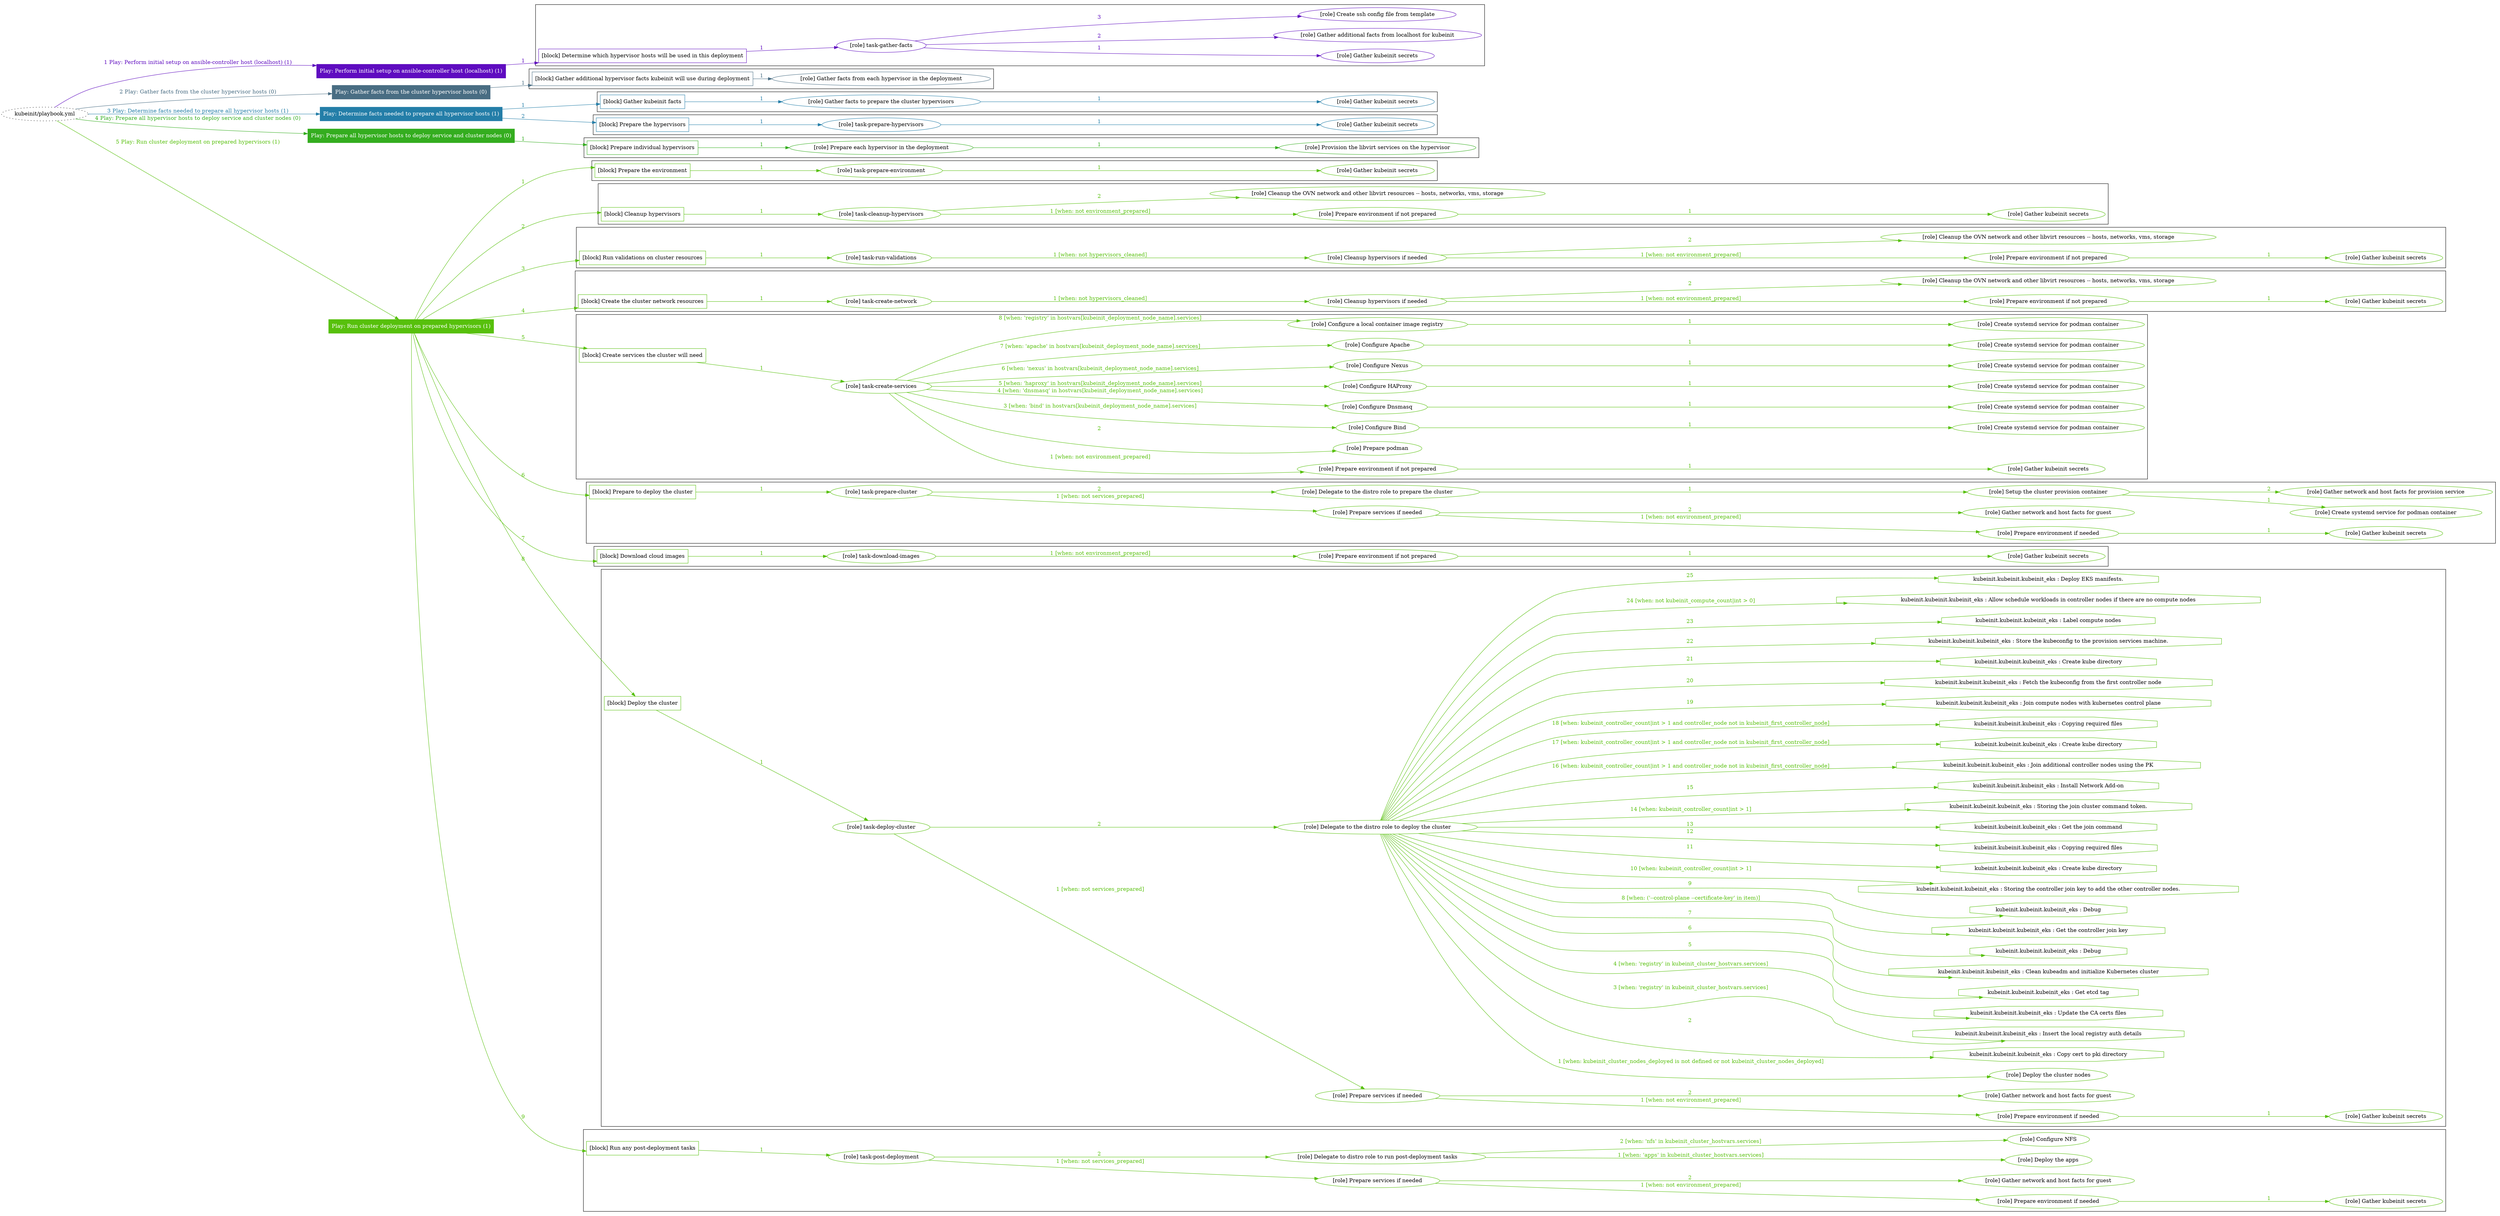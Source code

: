 digraph {
	graph [concentrate=true ordering=in rankdir=LR ratio=fill]
	edge [esep=5 sep=10]
	"kubeinit/playbook.yml" [URL="/home/runner/work/kubeinit/kubeinit/kubeinit/playbook.yml" id=playbook_e3867d9c style=dotted]
	"kubeinit/playbook.yml" -> play_225d15e7 [label="1 Play: Perform initial setup on ansible-controller host (localhost) (1)" color="#5f0cc0" fontcolor="#5f0cc0" id=edge_play_225d15e7 labeltooltip="1 Play: Perform initial setup on ansible-controller host (localhost) (1)" tooltip="1 Play: Perform initial setup on ansible-controller host (localhost) (1)"]
	subgraph "Play: Perform initial setup on ansible-controller host (localhost) (1)" {
		play_225d15e7 [label="Play: Perform initial setup on ansible-controller host (localhost) (1)" URL="/home/runner/work/kubeinit/kubeinit/kubeinit/playbook.yml" color="#5f0cc0" fontcolor="#ffffff" id=play_225d15e7 shape=box style=filled tooltip=localhost]
		play_225d15e7 -> block_4a75f13a [label=1 color="#5f0cc0" fontcolor="#5f0cc0" id=edge_block_4a75f13a labeltooltip=1 tooltip=1]
		subgraph cluster_block_4a75f13a {
			block_4a75f13a [label="[block] Determine which hypervisor hosts will be used in this deployment" URL="/home/runner/work/kubeinit/kubeinit/kubeinit/playbook.yml" color="#5f0cc0" id=block_4a75f13a labeltooltip="Determine which hypervisor hosts will be used in this deployment" shape=box tooltip="Determine which hypervisor hosts will be used in this deployment"]
			block_4a75f13a -> role_512fc33a [label="1 " color="#5f0cc0" fontcolor="#5f0cc0" id=edge_role_512fc33a labeltooltip="1 " tooltip="1 "]
			subgraph "task-gather-facts" {
				role_512fc33a [label="[role] task-gather-facts" URL="/home/runner/work/kubeinit/kubeinit/kubeinit/playbook.yml" color="#5f0cc0" id=role_512fc33a tooltip="task-gather-facts"]
				role_512fc33a -> role_bf7fe723 [label="1 " color="#5f0cc0" fontcolor="#5f0cc0" id=edge_role_bf7fe723 labeltooltip="1 " tooltip="1 "]
				subgraph "Gather kubeinit secrets" {
					role_bf7fe723 [label="[role] Gather kubeinit secrets" URL="/home/runner/.ansible/collections/ansible_collections/kubeinit/kubeinit/roles/kubeinit_prepare/tasks/build_hypervisors_group.yml" color="#5f0cc0" id=role_bf7fe723 tooltip="Gather kubeinit secrets"]
				}
				role_512fc33a -> role_c256c8b1 [label="2 " color="#5f0cc0" fontcolor="#5f0cc0" id=edge_role_c256c8b1 labeltooltip="2 " tooltip="2 "]
				subgraph "Gather additional facts from localhost for kubeinit" {
					role_c256c8b1 [label="[role] Gather additional facts from localhost for kubeinit" URL="/home/runner/.ansible/collections/ansible_collections/kubeinit/kubeinit/roles/kubeinit_prepare/tasks/build_hypervisors_group.yml" color="#5f0cc0" id=role_c256c8b1 tooltip="Gather additional facts from localhost for kubeinit"]
				}
				role_512fc33a -> role_c7354362 [label="3 " color="#5f0cc0" fontcolor="#5f0cc0" id=edge_role_c7354362 labeltooltip="3 " tooltip="3 "]
				subgraph "Create ssh config file from template" {
					role_c7354362 [label="[role] Create ssh config file from template" URL="/home/runner/.ansible/collections/ansible_collections/kubeinit/kubeinit/roles/kubeinit_prepare/tasks/build_hypervisors_group.yml" color="#5f0cc0" id=role_c7354362 tooltip="Create ssh config file from template"]
				}
			}
		}
	}
	"kubeinit/playbook.yml" -> play_43df2a29 [label="2 Play: Gather facts from the cluster hypervisor hosts (0)" color="#496d83" fontcolor="#496d83" id=edge_play_43df2a29 labeltooltip="2 Play: Gather facts from the cluster hypervisor hosts (0)" tooltip="2 Play: Gather facts from the cluster hypervisor hosts (0)"]
	subgraph "Play: Gather facts from the cluster hypervisor hosts (0)" {
		play_43df2a29 [label="Play: Gather facts from the cluster hypervisor hosts (0)" URL="/home/runner/work/kubeinit/kubeinit/kubeinit/playbook.yml" color="#496d83" fontcolor="#ffffff" id=play_43df2a29 shape=box style=filled tooltip="Play: Gather facts from the cluster hypervisor hosts (0)"]
		play_43df2a29 -> block_e82711a1 [label=1 color="#496d83" fontcolor="#496d83" id=edge_block_e82711a1 labeltooltip=1 tooltip=1]
		subgraph cluster_block_e82711a1 {
			block_e82711a1 [label="[block] Gather additional hypervisor facts kubeinit will use during deployment" URL="/home/runner/work/kubeinit/kubeinit/kubeinit/playbook.yml" color="#496d83" id=block_e82711a1 labeltooltip="Gather additional hypervisor facts kubeinit will use during deployment" shape=box tooltip="Gather additional hypervisor facts kubeinit will use during deployment"]
			block_e82711a1 -> role_f6e25dbc [label="1 " color="#496d83" fontcolor="#496d83" id=edge_role_f6e25dbc labeltooltip="1 " tooltip="1 "]
			subgraph "Gather facts from each hypervisor in the deployment" {
				role_f6e25dbc [label="[role] Gather facts from each hypervisor in the deployment" URL="/home/runner/work/kubeinit/kubeinit/kubeinit/playbook.yml" color="#496d83" id=role_f6e25dbc tooltip="Gather facts from each hypervisor in the deployment"]
			}
		}
	}
	"kubeinit/playbook.yml" -> play_a8cb1986 [label="3 Play: Determine facts needed to prepare all hypervisor hosts (1)" color="#247ea8" fontcolor="#247ea8" id=edge_play_a8cb1986 labeltooltip="3 Play: Determine facts needed to prepare all hypervisor hosts (1)" tooltip="3 Play: Determine facts needed to prepare all hypervisor hosts (1)"]
	subgraph "Play: Determine facts needed to prepare all hypervisor hosts (1)" {
		play_a8cb1986 [label="Play: Determine facts needed to prepare all hypervisor hosts (1)" URL="/home/runner/work/kubeinit/kubeinit/kubeinit/playbook.yml" color="#247ea8" fontcolor="#ffffff" id=play_a8cb1986 shape=box style=filled tooltip=localhost]
		play_a8cb1986 -> block_b86a5ae1 [label=1 color="#247ea8" fontcolor="#247ea8" id=edge_block_b86a5ae1 labeltooltip=1 tooltip=1]
		subgraph cluster_block_b86a5ae1 {
			block_b86a5ae1 [label="[block] Gather kubeinit facts" URL="/home/runner/work/kubeinit/kubeinit/kubeinit/playbook.yml" color="#247ea8" id=block_b86a5ae1 labeltooltip="Gather kubeinit facts" shape=box tooltip="Gather kubeinit facts"]
			block_b86a5ae1 -> role_4f43bd6c [label="1 " color="#247ea8" fontcolor="#247ea8" id=edge_role_4f43bd6c labeltooltip="1 " tooltip="1 "]
			subgraph "Gather facts to prepare the cluster hypervisors" {
				role_4f43bd6c [label="[role] Gather facts to prepare the cluster hypervisors" URL="/home/runner/work/kubeinit/kubeinit/kubeinit/playbook.yml" color="#247ea8" id=role_4f43bd6c tooltip="Gather facts to prepare the cluster hypervisors"]
				role_4f43bd6c -> role_21cdebd8 [label="1 " color="#247ea8" fontcolor="#247ea8" id=edge_role_21cdebd8 labeltooltip="1 " tooltip="1 "]
				subgraph "Gather kubeinit secrets" {
					role_21cdebd8 [label="[role] Gather kubeinit secrets" URL="/home/runner/.ansible/collections/ansible_collections/kubeinit/kubeinit/roles/kubeinit_prepare/tasks/gather_kubeinit_facts.yml" color="#247ea8" id=role_21cdebd8 tooltip="Gather kubeinit secrets"]
				}
			}
		}
		play_a8cb1986 -> block_ee5154cc [label=2 color="#247ea8" fontcolor="#247ea8" id=edge_block_ee5154cc labeltooltip=2 tooltip=2]
		subgraph cluster_block_ee5154cc {
			block_ee5154cc [label="[block] Prepare the hypervisors" URL="/home/runner/work/kubeinit/kubeinit/kubeinit/playbook.yml" color="#247ea8" id=block_ee5154cc labeltooltip="Prepare the hypervisors" shape=box tooltip="Prepare the hypervisors"]
			block_ee5154cc -> role_d9af8b86 [label="1 " color="#247ea8" fontcolor="#247ea8" id=edge_role_d9af8b86 labeltooltip="1 " tooltip="1 "]
			subgraph "task-prepare-hypervisors" {
				role_d9af8b86 [label="[role] task-prepare-hypervisors" URL="/home/runner/work/kubeinit/kubeinit/kubeinit/playbook.yml" color="#247ea8" id=role_d9af8b86 tooltip="task-prepare-hypervisors"]
				role_d9af8b86 -> role_926050b1 [label="1 " color="#247ea8" fontcolor="#247ea8" id=edge_role_926050b1 labeltooltip="1 " tooltip="1 "]
				subgraph "Gather kubeinit secrets" {
					role_926050b1 [label="[role] Gather kubeinit secrets" URL="/home/runner/.ansible/collections/ansible_collections/kubeinit/kubeinit/roles/kubeinit_prepare/tasks/gather_kubeinit_facts.yml" color="#247ea8" id=role_926050b1 tooltip="Gather kubeinit secrets"]
				}
			}
		}
	}
	"kubeinit/playbook.yml" -> play_3d5e5e3d [label="4 Play: Prepare all hypervisor hosts to deploy service and cluster nodes (0)" color="#34ad1f" fontcolor="#34ad1f" id=edge_play_3d5e5e3d labeltooltip="4 Play: Prepare all hypervisor hosts to deploy service and cluster nodes (0)" tooltip="4 Play: Prepare all hypervisor hosts to deploy service and cluster nodes (0)"]
	subgraph "Play: Prepare all hypervisor hosts to deploy service and cluster nodes (0)" {
		play_3d5e5e3d [label="Play: Prepare all hypervisor hosts to deploy service and cluster nodes (0)" URL="/home/runner/work/kubeinit/kubeinit/kubeinit/playbook.yml" color="#34ad1f" fontcolor="#ffffff" id=play_3d5e5e3d shape=box style=filled tooltip="Play: Prepare all hypervisor hosts to deploy service and cluster nodes (0)"]
		play_3d5e5e3d -> block_75ebae67 [label=1 color="#34ad1f" fontcolor="#34ad1f" id=edge_block_75ebae67 labeltooltip=1 tooltip=1]
		subgraph cluster_block_75ebae67 {
			block_75ebae67 [label="[block] Prepare individual hypervisors" URL="/home/runner/work/kubeinit/kubeinit/kubeinit/playbook.yml" color="#34ad1f" id=block_75ebae67 labeltooltip="Prepare individual hypervisors" shape=box tooltip="Prepare individual hypervisors"]
			block_75ebae67 -> role_77f397eb [label="1 " color="#34ad1f" fontcolor="#34ad1f" id=edge_role_77f397eb labeltooltip="1 " tooltip="1 "]
			subgraph "Prepare each hypervisor in the deployment" {
				role_77f397eb [label="[role] Prepare each hypervisor in the deployment" URL="/home/runner/work/kubeinit/kubeinit/kubeinit/playbook.yml" color="#34ad1f" id=role_77f397eb tooltip="Prepare each hypervisor in the deployment"]
				role_77f397eb -> role_a0512d5e [label="1 " color="#34ad1f" fontcolor="#34ad1f" id=edge_role_a0512d5e labeltooltip="1 " tooltip="1 "]
				subgraph "Provision the libvirt services on the hypervisor" {
					role_a0512d5e [label="[role] Provision the libvirt services on the hypervisor" URL="/home/runner/.ansible/collections/ansible_collections/kubeinit/kubeinit/roles/kubeinit_prepare/tasks/prepare_hypervisor.yml" color="#34ad1f" id=role_a0512d5e tooltip="Provision the libvirt services on the hypervisor"]
				}
			}
		}
	}
	"kubeinit/playbook.yml" -> play_945bcfcb [label="5 Play: Run cluster deployment on prepared hypervisors (1)" color="#57c00c" fontcolor="#57c00c" id=edge_play_945bcfcb labeltooltip="5 Play: Run cluster deployment on prepared hypervisors (1)" tooltip="5 Play: Run cluster deployment on prepared hypervisors (1)"]
	subgraph "Play: Run cluster deployment on prepared hypervisors (1)" {
		play_945bcfcb [label="Play: Run cluster deployment on prepared hypervisors (1)" URL="/home/runner/work/kubeinit/kubeinit/kubeinit/playbook.yml" color="#57c00c" fontcolor="#ffffff" id=play_945bcfcb shape=box style=filled tooltip=localhost]
		play_945bcfcb -> block_45226f46 [label=1 color="#57c00c" fontcolor="#57c00c" id=edge_block_45226f46 labeltooltip=1 tooltip=1]
		subgraph cluster_block_45226f46 {
			block_45226f46 [label="[block] Prepare the environment" URL="/home/runner/work/kubeinit/kubeinit/kubeinit/playbook.yml" color="#57c00c" id=block_45226f46 labeltooltip="Prepare the environment" shape=box tooltip="Prepare the environment"]
			block_45226f46 -> role_dae8d846 [label="1 " color="#57c00c" fontcolor="#57c00c" id=edge_role_dae8d846 labeltooltip="1 " tooltip="1 "]
			subgraph "task-prepare-environment" {
				role_dae8d846 [label="[role] task-prepare-environment" URL="/home/runner/work/kubeinit/kubeinit/kubeinit/playbook.yml" color="#57c00c" id=role_dae8d846 tooltip="task-prepare-environment"]
				role_dae8d846 -> role_49060568 [label="1 " color="#57c00c" fontcolor="#57c00c" id=edge_role_49060568 labeltooltip="1 " tooltip="1 "]
				subgraph "Gather kubeinit secrets" {
					role_49060568 [label="[role] Gather kubeinit secrets" URL="/home/runner/.ansible/collections/ansible_collections/kubeinit/kubeinit/roles/kubeinit_prepare/tasks/gather_kubeinit_facts.yml" color="#57c00c" id=role_49060568 tooltip="Gather kubeinit secrets"]
				}
			}
		}
		play_945bcfcb -> block_1b457326 [label=2 color="#57c00c" fontcolor="#57c00c" id=edge_block_1b457326 labeltooltip=2 tooltip=2]
		subgraph cluster_block_1b457326 {
			block_1b457326 [label="[block] Cleanup hypervisors" URL="/home/runner/work/kubeinit/kubeinit/kubeinit/playbook.yml" color="#57c00c" id=block_1b457326 labeltooltip="Cleanup hypervisors" shape=box tooltip="Cleanup hypervisors"]
			block_1b457326 -> role_8211f5b0 [label="1 " color="#57c00c" fontcolor="#57c00c" id=edge_role_8211f5b0 labeltooltip="1 " tooltip="1 "]
			subgraph "task-cleanup-hypervisors" {
				role_8211f5b0 [label="[role] task-cleanup-hypervisors" URL="/home/runner/work/kubeinit/kubeinit/kubeinit/playbook.yml" color="#57c00c" id=role_8211f5b0 tooltip="task-cleanup-hypervisors"]
				role_8211f5b0 -> role_a0dacb64 [label="1 [when: not environment_prepared]" color="#57c00c" fontcolor="#57c00c" id=edge_role_a0dacb64 labeltooltip="1 [when: not environment_prepared]" tooltip="1 [when: not environment_prepared]"]
				subgraph "Prepare environment if not prepared" {
					role_a0dacb64 [label="[role] Prepare environment if not prepared" URL="/home/runner/.ansible/collections/ansible_collections/kubeinit/kubeinit/roles/kubeinit_prepare/tasks/cleanup_hypervisors.yml" color="#57c00c" id=role_a0dacb64 tooltip="Prepare environment if not prepared"]
					role_a0dacb64 -> role_abca5161 [label="1 " color="#57c00c" fontcolor="#57c00c" id=edge_role_abca5161 labeltooltip="1 " tooltip="1 "]
					subgraph "Gather kubeinit secrets" {
						role_abca5161 [label="[role] Gather kubeinit secrets" URL="/home/runner/.ansible/collections/ansible_collections/kubeinit/kubeinit/roles/kubeinit_prepare/tasks/gather_kubeinit_facts.yml" color="#57c00c" id=role_abca5161 tooltip="Gather kubeinit secrets"]
					}
				}
				role_8211f5b0 -> role_52a42db2 [label="2 " color="#57c00c" fontcolor="#57c00c" id=edge_role_52a42db2 labeltooltip="2 " tooltip="2 "]
				subgraph "Cleanup the OVN network and other libvirt resources -- hosts, networks, vms, storage" {
					role_52a42db2 [label="[role] Cleanup the OVN network and other libvirt resources -- hosts, networks, vms, storage" URL="/home/runner/.ansible/collections/ansible_collections/kubeinit/kubeinit/roles/kubeinit_prepare/tasks/cleanup_hypervisors.yml" color="#57c00c" id=role_52a42db2 tooltip="Cleanup the OVN network and other libvirt resources -- hosts, networks, vms, storage"]
				}
			}
		}
		play_945bcfcb -> block_328aa3ff [label=3 color="#57c00c" fontcolor="#57c00c" id=edge_block_328aa3ff labeltooltip=3 tooltip=3]
		subgraph cluster_block_328aa3ff {
			block_328aa3ff [label="[block] Run validations on cluster resources" URL="/home/runner/work/kubeinit/kubeinit/kubeinit/playbook.yml" color="#57c00c" id=block_328aa3ff labeltooltip="Run validations on cluster resources" shape=box tooltip="Run validations on cluster resources"]
			block_328aa3ff -> role_bcf5ce57 [label="1 " color="#57c00c" fontcolor="#57c00c" id=edge_role_bcf5ce57 labeltooltip="1 " tooltip="1 "]
			subgraph "task-run-validations" {
				role_bcf5ce57 [label="[role] task-run-validations" URL="/home/runner/work/kubeinit/kubeinit/kubeinit/playbook.yml" color="#57c00c" id=role_bcf5ce57 tooltip="task-run-validations"]
				role_bcf5ce57 -> role_87b5f3b2 [label="1 [when: not hypervisors_cleaned]" color="#57c00c" fontcolor="#57c00c" id=edge_role_87b5f3b2 labeltooltip="1 [when: not hypervisors_cleaned]" tooltip="1 [when: not hypervisors_cleaned]"]
				subgraph "Cleanup hypervisors if needed" {
					role_87b5f3b2 [label="[role] Cleanup hypervisors if needed" URL="/home/runner/.ansible/collections/ansible_collections/kubeinit/kubeinit/roles/kubeinit_validations/tasks/main.yml" color="#57c00c" id=role_87b5f3b2 tooltip="Cleanup hypervisors if needed"]
					role_87b5f3b2 -> role_968c1b96 [label="1 [when: not environment_prepared]" color="#57c00c" fontcolor="#57c00c" id=edge_role_968c1b96 labeltooltip="1 [when: not environment_prepared]" tooltip="1 [when: not environment_prepared]"]
					subgraph "Prepare environment if not prepared" {
						role_968c1b96 [label="[role] Prepare environment if not prepared" URL="/home/runner/.ansible/collections/ansible_collections/kubeinit/kubeinit/roles/kubeinit_prepare/tasks/cleanup_hypervisors.yml" color="#57c00c" id=role_968c1b96 tooltip="Prepare environment if not prepared"]
						role_968c1b96 -> role_b28fa926 [label="1 " color="#57c00c" fontcolor="#57c00c" id=edge_role_b28fa926 labeltooltip="1 " tooltip="1 "]
						subgraph "Gather kubeinit secrets" {
							role_b28fa926 [label="[role] Gather kubeinit secrets" URL="/home/runner/.ansible/collections/ansible_collections/kubeinit/kubeinit/roles/kubeinit_prepare/tasks/gather_kubeinit_facts.yml" color="#57c00c" id=role_b28fa926 tooltip="Gather kubeinit secrets"]
						}
					}
					role_87b5f3b2 -> role_461419bd [label="2 " color="#57c00c" fontcolor="#57c00c" id=edge_role_461419bd labeltooltip="2 " tooltip="2 "]
					subgraph "Cleanup the OVN network and other libvirt resources -- hosts, networks, vms, storage" {
						role_461419bd [label="[role] Cleanup the OVN network and other libvirt resources -- hosts, networks, vms, storage" URL="/home/runner/.ansible/collections/ansible_collections/kubeinit/kubeinit/roles/kubeinit_prepare/tasks/cleanup_hypervisors.yml" color="#57c00c" id=role_461419bd tooltip="Cleanup the OVN network and other libvirt resources -- hosts, networks, vms, storage"]
					}
				}
			}
		}
		play_945bcfcb -> block_63a1885f [label=4 color="#57c00c" fontcolor="#57c00c" id=edge_block_63a1885f labeltooltip=4 tooltip=4]
		subgraph cluster_block_63a1885f {
			block_63a1885f [label="[block] Create the cluster network resources" URL="/home/runner/work/kubeinit/kubeinit/kubeinit/playbook.yml" color="#57c00c" id=block_63a1885f labeltooltip="Create the cluster network resources" shape=box tooltip="Create the cluster network resources"]
			block_63a1885f -> role_15d89fc1 [label="1 " color="#57c00c" fontcolor="#57c00c" id=edge_role_15d89fc1 labeltooltip="1 " tooltip="1 "]
			subgraph "task-create-network" {
				role_15d89fc1 [label="[role] task-create-network" URL="/home/runner/work/kubeinit/kubeinit/kubeinit/playbook.yml" color="#57c00c" id=role_15d89fc1 tooltip="task-create-network"]
				role_15d89fc1 -> role_8917a610 [label="1 [when: not hypervisors_cleaned]" color="#57c00c" fontcolor="#57c00c" id=edge_role_8917a610 labeltooltip="1 [when: not hypervisors_cleaned]" tooltip="1 [when: not hypervisors_cleaned]"]
				subgraph "Cleanup hypervisors if needed" {
					role_8917a610 [label="[role] Cleanup hypervisors if needed" URL="/home/runner/.ansible/collections/ansible_collections/kubeinit/kubeinit/roles/kubeinit_libvirt/tasks/create_network.yml" color="#57c00c" id=role_8917a610 tooltip="Cleanup hypervisors if needed"]
					role_8917a610 -> role_ba86c0e2 [label="1 [when: not environment_prepared]" color="#57c00c" fontcolor="#57c00c" id=edge_role_ba86c0e2 labeltooltip="1 [when: not environment_prepared]" tooltip="1 [when: not environment_prepared]"]
					subgraph "Prepare environment if not prepared" {
						role_ba86c0e2 [label="[role] Prepare environment if not prepared" URL="/home/runner/.ansible/collections/ansible_collections/kubeinit/kubeinit/roles/kubeinit_prepare/tasks/cleanup_hypervisors.yml" color="#57c00c" id=role_ba86c0e2 tooltip="Prepare environment if not prepared"]
						role_ba86c0e2 -> role_c836c6df [label="1 " color="#57c00c" fontcolor="#57c00c" id=edge_role_c836c6df labeltooltip="1 " tooltip="1 "]
						subgraph "Gather kubeinit secrets" {
							role_c836c6df [label="[role] Gather kubeinit secrets" URL="/home/runner/.ansible/collections/ansible_collections/kubeinit/kubeinit/roles/kubeinit_prepare/tasks/gather_kubeinit_facts.yml" color="#57c00c" id=role_c836c6df tooltip="Gather kubeinit secrets"]
						}
					}
					role_8917a610 -> role_3c743ecb [label="2 " color="#57c00c" fontcolor="#57c00c" id=edge_role_3c743ecb labeltooltip="2 " tooltip="2 "]
					subgraph "Cleanup the OVN network and other libvirt resources -- hosts, networks, vms, storage" {
						role_3c743ecb [label="[role] Cleanup the OVN network and other libvirt resources -- hosts, networks, vms, storage" URL="/home/runner/.ansible/collections/ansible_collections/kubeinit/kubeinit/roles/kubeinit_prepare/tasks/cleanup_hypervisors.yml" color="#57c00c" id=role_3c743ecb tooltip="Cleanup the OVN network and other libvirt resources -- hosts, networks, vms, storage"]
					}
				}
			}
		}
		play_945bcfcb -> block_6c010017 [label=5 color="#57c00c" fontcolor="#57c00c" id=edge_block_6c010017 labeltooltip=5 tooltip=5]
		subgraph cluster_block_6c010017 {
			block_6c010017 [label="[block] Create services the cluster will need" URL="/home/runner/work/kubeinit/kubeinit/kubeinit/playbook.yml" color="#57c00c" id=block_6c010017 labeltooltip="Create services the cluster will need" shape=box tooltip="Create services the cluster will need"]
			block_6c010017 -> role_84474cd7 [label="1 " color="#57c00c" fontcolor="#57c00c" id=edge_role_84474cd7 labeltooltip="1 " tooltip="1 "]
			subgraph "task-create-services" {
				role_84474cd7 [label="[role] task-create-services" URL="/home/runner/work/kubeinit/kubeinit/kubeinit/playbook.yml" color="#57c00c" id=role_84474cd7 tooltip="task-create-services"]
				role_84474cd7 -> role_8e3a96de [label="1 [when: not environment_prepared]" color="#57c00c" fontcolor="#57c00c" id=edge_role_8e3a96de labeltooltip="1 [when: not environment_prepared]" tooltip="1 [when: not environment_prepared]"]
				subgraph "Prepare environment if not prepared" {
					role_8e3a96de [label="[role] Prepare environment if not prepared" URL="/home/runner/.ansible/collections/ansible_collections/kubeinit/kubeinit/roles/kubeinit_services/tasks/main.yml" color="#57c00c" id=role_8e3a96de tooltip="Prepare environment if not prepared"]
					role_8e3a96de -> role_cadb01ea [label="1 " color="#57c00c" fontcolor="#57c00c" id=edge_role_cadb01ea labeltooltip="1 " tooltip="1 "]
					subgraph "Gather kubeinit secrets" {
						role_cadb01ea [label="[role] Gather kubeinit secrets" URL="/home/runner/.ansible/collections/ansible_collections/kubeinit/kubeinit/roles/kubeinit_prepare/tasks/gather_kubeinit_facts.yml" color="#57c00c" id=role_cadb01ea tooltip="Gather kubeinit secrets"]
					}
				}
				role_84474cd7 -> role_06bd8a98 [label="2 " color="#57c00c" fontcolor="#57c00c" id=edge_role_06bd8a98 labeltooltip="2 " tooltip="2 "]
				subgraph "Prepare podman" {
					role_06bd8a98 [label="[role] Prepare podman" URL="/home/runner/.ansible/collections/ansible_collections/kubeinit/kubeinit/roles/kubeinit_services/tasks/00_create_service_pod.yml" color="#57c00c" id=role_06bd8a98 tooltip="Prepare podman"]
				}
				role_84474cd7 -> role_5dad5b8c [label="3 [when: 'bind' in hostvars[kubeinit_deployment_node_name].services]" color="#57c00c" fontcolor="#57c00c" id=edge_role_5dad5b8c labeltooltip="3 [when: 'bind' in hostvars[kubeinit_deployment_node_name].services]" tooltip="3 [when: 'bind' in hostvars[kubeinit_deployment_node_name].services]"]
				subgraph "Configure Bind" {
					role_5dad5b8c [label="[role] Configure Bind" URL="/home/runner/.ansible/collections/ansible_collections/kubeinit/kubeinit/roles/kubeinit_services/tasks/start_services_containers.yml" color="#57c00c" id=role_5dad5b8c tooltip="Configure Bind"]
					role_5dad5b8c -> role_be953923 [label="1 " color="#57c00c" fontcolor="#57c00c" id=edge_role_be953923 labeltooltip="1 " tooltip="1 "]
					subgraph "Create systemd service for podman container" {
						role_be953923 [label="[role] Create systemd service for podman container" URL="/home/runner/.ansible/collections/ansible_collections/kubeinit/kubeinit/roles/kubeinit_bind/tasks/main.yml" color="#57c00c" id=role_be953923 tooltip="Create systemd service for podman container"]
					}
				}
				role_84474cd7 -> role_f03fa5ff [label="4 [when: 'dnsmasq' in hostvars[kubeinit_deployment_node_name].services]" color="#57c00c" fontcolor="#57c00c" id=edge_role_f03fa5ff labeltooltip="4 [when: 'dnsmasq' in hostvars[kubeinit_deployment_node_name].services]" tooltip="4 [when: 'dnsmasq' in hostvars[kubeinit_deployment_node_name].services]"]
				subgraph "Configure Dnsmasq" {
					role_f03fa5ff [label="[role] Configure Dnsmasq" URL="/home/runner/.ansible/collections/ansible_collections/kubeinit/kubeinit/roles/kubeinit_services/tasks/start_services_containers.yml" color="#57c00c" id=role_f03fa5ff tooltip="Configure Dnsmasq"]
					role_f03fa5ff -> role_00819433 [label="1 " color="#57c00c" fontcolor="#57c00c" id=edge_role_00819433 labeltooltip="1 " tooltip="1 "]
					subgraph "Create systemd service for podman container" {
						role_00819433 [label="[role] Create systemd service for podman container" URL="/home/runner/.ansible/collections/ansible_collections/kubeinit/kubeinit/roles/kubeinit_dnsmasq/tasks/main.yml" color="#57c00c" id=role_00819433 tooltip="Create systemd service for podman container"]
					}
				}
				role_84474cd7 -> role_ec177ced [label="5 [when: 'haproxy' in hostvars[kubeinit_deployment_node_name].services]" color="#57c00c" fontcolor="#57c00c" id=edge_role_ec177ced labeltooltip="5 [when: 'haproxy' in hostvars[kubeinit_deployment_node_name].services]" tooltip="5 [when: 'haproxy' in hostvars[kubeinit_deployment_node_name].services]"]
				subgraph "Configure HAProxy" {
					role_ec177ced [label="[role] Configure HAProxy" URL="/home/runner/.ansible/collections/ansible_collections/kubeinit/kubeinit/roles/kubeinit_services/tasks/start_services_containers.yml" color="#57c00c" id=role_ec177ced tooltip="Configure HAProxy"]
					role_ec177ced -> role_cdeb0a86 [label="1 " color="#57c00c" fontcolor="#57c00c" id=edge_role_cdeb0a86 labeltooltip="1 " tooltip="1 "]
					subgraph "Create systemd service for podman container" {
						role_cdeb0a86 [label="[role] Create systemd service for podman container" URL="/home/runner/.ansible/collections/ansible_collections/kubeinit/kubeinit/roles/kubeinit_haproxy/tasks/main.yml" color="#57c00c" id=role_cdeb0a86 tooltip="Create systemd service for podman container"]
					}
				}
				role_84474cd7 -> role_80fdd6c5 [label="6 [when: 'nexus' in hostvars[kubeinit_deployment_node_name].services]" color="#57c00c" fontcolor="#57c00c" id=edge_role_80fdd6c5 labeltooltip="6 [when: 'nexus' in hostvars[kubeinit_deployment_node_name].services]" tooltip="6 [when: 'nexus' in hostvars[kubeinit_deployment_node_name].services]"]
				subgraph "Configure Nexus" {
					role_80fdd6c5 [label="[role] Configure Nexus" URL="/home/runner/.ansible/collections/ansible_collections/kubeinit/kubeinit/roles/kubeinit_services/tasks/start_services_containers.yml" color="#57c00c" id=role_80fdd6c5 tooltip="Configure Nexus"]
					role_80fdd6c5 -> role_85f2b949 [label="1 " color="#57c00c" fontcolor="#57c00c" id=edge_role_85f2b949 labeltooltip="1 " tooltip="1 "]
					subgraph "Create systemd service for podman container" {
						role_85f2b949 [label="[role] Create systemd service for podman container" URL="/home/runner/.ansible/collections/ansible_collections/kubeinit/kubeinit/roles/kubeinit_nexus/tasks/main.yml" color="#57c00c" id=role_85f2b949 tooltip="Create systemd service for podman container"]
					}
				}
				role_84474cd7 -> role_d68da649 [label="7 [when: 'apache' in hostvars[kubeinit_deployment_node_name].services]" color="#57c00c" fontcolor="#57c00c" id=edge_role_d68da649 labeltooltip="7 [when: 'apache' in hostvars[kubeinit_deployment_node_name].services]" tooltip="7 [when: 'apache' in hostvars[kubeinit_deployment_node_name].services]"]
				subgraph "Configure Apache" {
					role_d68da649 [label="[role] Configure Apache" URL="/home/runner/.ansible/collections/ansible_collections/kubeinit/kubeinit/roles/kubeinit_services/tasks/start_services_containers.yml" color="#57c00c" id=role_d68da649 tooltip="Configure Apache"]
					role_d68da649 -> role_9865d15e [label="1 " color="#57c00c" fontcolor="#57c00c" id=edge_role_9865d15e labeltooltip="1 " tooltip="1 "]
					subgraph "Create systemd service for podman container" {
						role_9865d15e [label="[role] Create systemd service for podman container" URL="/home/runner/.ansible/collections/ansible_collections/kubeinit/kubeinit/roles/kubeinit_apache/tasks/main.yml" color="#57c00c" id=role_9865d15e tooltip="Create systemd service for podman container"]
					}
				}
				role_84474cd7 -> role_b25a8eb5 [label="8 [when: 'registry' in hostvars[kubeinit_deployment_node_name].services]" color="#57c00c" fontcolor="#57c00c" id=edge_role_b25a8eb5 labeltooltip="8 [when: 'registry' in hostvars[kubeinit_deployment_node_name].services]" tooltip="8 [when: 'registry' in hostvars[kubeinit_deployment_node_name].services]"]
				subgraph "Configure a local container image registry" {
					role_b25a8eb5 [label="[role] Configure a local container image registry" URL="/home/runner/.ansible/collections/ansible_collections/kubeinit/kubeinit/roles/kubeinit_services/tasks/start_services_containers.yml" color="#57c00c" id=role_b25a8eb5 tooltip="Configure a local container image registry"]
					role_b25a8eb5 -> role_8e34d9de [label="1 " color="#57c00c" fontcolor="#57c00c" id=edge_role_8e34d9de labeltooltip="1 " tooltip="1 "]
					subgraph "Create systemd service for podman container" {
						role_8e34d9de [label="[role] Create systemd service for podman container" URL="/home/runner/.ansible/collections/ansible_collections/kubeinit/kubeinit/roles/kubeinit_registry/tasks/main.yml" color="#57c00c" id=role_8e34d9de tooltip="Create systemd service for podman container"]
					}
				}
			}
		}
		play_945bcfcb -> block_966c200f [label=6 color="#57c00c" fontcolor="#57c00c" id=edge_block_966c200f labeltooltip=6 tooltip=6]
		subgraph cluster_block_966c200f {
			block_966c200f [label="[block] Prepare to deploy the cluster" URL="/home/runner/work/kubeinit/kubeinit/kubeinit/playbook.yml" color="#57c00c" id=block_966c200f labeltooltip="Prepare to deploy the cluster" shape=box tooltip="Prepare to deploy the cluster"]
			block_966c200f -> role_5dec2a6e [label="1 " color="#57c00c" fontcolor="#57c00c" id=edge_role_5dec2a6e labeltooltip="1 " tooltip="1 "]
			subgraph "task-prepare-cluster" {
				role_5dec2a6e [label="[role] task-prepare-cluster" URL="/home/runner/work/kubeinit/kubeinit/kubeinit/playbook.yml" color="#57c00c" id=role_5dec2a6e tooltip="task-prepare-cluster"]
				role_5dec2a6e -> role_88f06f76 [label="1 [when: not services_prepared]" color="#57c00c" fontcolor="#57c00c" id=edge_role_88f06f76 labeltooltip="1 [when: not services_prepared]" tooltip="1 [when: not services_prepared]"]
				subgraph "Prepare services if needed" {
					role_88f06f76 [label="[role] Prepare services if needed" URL="/home/runner/.ansible/collections/ansible_collections/kubeinit/kubeinit/roles/kubeinit_prepare/tasks/prepare_cluster.yml" color="#57c00c" id=role_88f06f76 tooltip="Prepare services if needed"]
					role_88f06f76 -> role_426ee771 [label="1 [when: not environment_prepared]" color="#57c00c" fontcolor="#57c00c" id=edge_role_426ee771 labeltooltip="1 [when: not environment_prepared]" tooltip="1 [when: not environment_prepared]"]
					subgraph "Prepare environment if needed" {
						role_426ee771 [label="[role] Prepare environment if needed" URL="/home/runner/.ansible/collections/ansible_collections/kubeinit/kubeinit/roles/kubeinit_services/tasks/prepare_services.yml" color="#57c00c" id=role_426ee771 tooltip="Prepare environment if needed"]
						role_426ee771 -> role_f84c84db [label="1 " color="#57c00c" fontcolor="#57c00c" id=edge_role_f84c84db labeltooltip="1 " tooltip="1 "]
						subgraph "Gather kubeinit secrets" {
							role_f84c84db [label="[role] Gather kubeinit secrets" URL="/home/runner/.ansible/collections/ansible_collections/kubeinit/kubeinit/roles/kubeinit_prepare/tasks/gather_kubeinit_facts.yml" color="#57c00c" id=role_f84c84db tooltip="Gather kubeinit secrets"]
						}
					}
					role_88f06f76 -> role_18e85b0b [label="2 " color="#57c00c" fontcolor="#57c00c" id=edge_role_18e85b0b labeltooltip="2 " tooltip="2 "]
					subgraph "Gather network and host facts for guest" {
						role_18e85b0b [label="[role] Gather network and host facts for guest" URL="/home/runner/.ansible/collections/ansible_collections/kubeinit/kubeinit/roles/kubeinit_services/tasks/prepare_services.yml" color="#57c00c" id=role_18e85b0b tooltip="Gather network and host facts for guest"]
					}
				}
				role_5dec2a6e -> role_57e0cf82 [label="2 " color="#57c00c" fontcolor="#57c00c" id=edge_role_57e0cf82 labeltooltip="2 " tooltip="2 "]
				subgraph "Delegate to the distro role to prepare the cluster" {
					role_57e0cf82 [label="[role] Delegate to the distro role to prepare the cluster" URL="/home/runner/.ansible/collections/ansible_collections/kubeinit/kubeinit/roles/kubeinit_prepare/tasks/prepare_cluster.yml" color="#57c00c" id=role_57e0cf82 tooltip="Delegate to the distro role to prepare the cluster"]
					role_57e0cf82 -> role_34888bd0 [label="1 " color="#57c00c" fontcolor="#57c00c" id=edge_role_34888bd0 labeltooltip="1 " tooltip="1 "]
					subgraph "Setup the cluster provision container" {
						role_34888bd0 [label="[role] Setup the cluster provision container" URL="/home/runner/.ansible/collections/ansible_collections/kubeinit/kubeinit/roles/kubeinit_eks/tasks/prepare_cluster.yml" color="#57c00c" id=role_34888bd0 tooltip="Setup the cluster provision container"]
						role_34888bd0 -> role_79bb1e55 [label="1 " color="#57c00c" fontcolor="#57c00c" id=edge_role_79bb1e55 labeltooltip="1 " tooltip="1 "]
						subgraph "Create systemd service for podman container" {
							role_79bb1e55 [label="[role] Create systemd service for podman container" URL="/home/runner/.ansible/collections/ansible_collections/kubeinit/kubeinit/roles/kubeinit_services/tasks/create_provision_container.yml" color="#57c00c" id=role_79bb1e55 tooltip="Create systemd service for podman container"]
						}
						role_34888bd0 -> role_54736ca2 [label="2 " color="#57c00c" fontcolor="#57c00c" id=edge_role_54736ca2 labeltooltip="2 " tooltip="2 "]
						subgraph "Gather network and host facts for provision service" {
							role_54736ca2 [label="[role] Gather network and host facts for provision service" URL="/home/runner/.ansible/collections/ansible_collections/kubeinit/kubeinit/roles/kubeinit_services/tasks/create_provision_container.yml" color="#57c00c" id=role_54736ca2 tooltip="Gather network and host facts for provision service"]
						}
					}
				}
			}
		}
		play_945bcfcb -> block_5a8f5462 [label=7 color="#57c00c" fontcolor="#57c00c" id=edge_block_5a8f5462 labeltooltip=7 tooltip=7]
		subgraph cluster_block_5a8f5462 {
			block_5a8f5462 [label="[block] Download cloud images" URL="/home/runner/work/kubeinit/kubeinit/kubeinit/playbook.yml" color="#57c00c" id=block_5a8f5462 labeltooltip="Download cloud images" shape=box tooltip="Download cloud images"]
			block_5a8f5462 -> role_a32319e5 [label="1 " color="#57c00c" fontcolor="#57c00c" id=edge_role_a32319e5 labeltooltip="1 " tooltip="1 "]
			subgraph "task-download-images" {
				role_a32319e5 [label="[role] task-download-images" URL="/home/runner/work/kubeinit/kubeinit/kubeinit/playbook.yml" color="#57c00c" id=role_a32319e5 tooltip="task-download-images"]
				role_a32319e5 -> role_4062fc68 [label="1 [when: not environment_prepared]" color="#57c00c" fontcolor="#57c00c" id=edge_role_4062fc68 labeltooltip="1 [when: not environment_prepared]" tooltip="1 [when: not environment_prepared]"]
				subgraph "Prepare environment if not prepared" {
					role_4062fc68 [label="[role] Prepare environment if not prepared" URL="/home/runner/.ansible/collections/ansible_collections/kubeinit/kubeinit/roles/kubeinit_libvirt/tasks/download_cloud_images.yml" color="#57c00c" id=role_4062fc68 tooltip="Prepare environment if not prepared"]
					role_4062fc68 -> role_7cd5a7e8 [label="1 " color="#57c00c" fontcolor="#57c00c" id=edge_role_7cd5a7e8 labeltooltip="1 " tooltip="1 "]
					subgraph "Gather kubeinit secrets" {
						role_7cd5a7e8 [label="[role] Gather kubeinit secrets" URL="/home/runner/.ansible/collections/ansible_collections/kubeinit/kubeinit/roles/kubeinit_prepare/tasks/gather_kubeinit_facts.yml" color="#57c00c" id=role_7cd5a7e8 tooltip="Gather kubeinit secrets"]
					}
				}
			}
		}
		play_945bcfcb -> block_1d3982ba [label=8 color="#57c00c" fontcolor="#57c00c" id=edge_block_1d3982ba labeltooltip=8 tooltip=8]
		subgraph cluster_block_1d3982ba {
			block_1d3982ba [label="[block] Deploy the cluster" URL="/home/runner/work/kubeinit/kubeinit/kubeinit/playbook.yml" color="#57c00c" id=block_1d3982ba labeltooltip="Deploy the cluster" shape=box tooltip="Deploy the cluster"]
			block_1d3982ba -> role_28ae7fa6 [label="1 " color="#57c00c" fontcolor="#57c00c" id=edge_role_28ae7fa6 labeltooltip="1 " tooltip="1 "]
			subgraph "task-deploy-cluster" {
				role_28ae7fa6 [label="[role] task-deploy-cluster" URL="/home/runner/work/kubeinit/kubeinit/kubeinit/playbook.yml" color="#57c00c" id=role_28ae7fa6 tooltip="task-deploy-cluster"]
				role_28ae7fa6 -> role_76f3d119 [label="1 [when: not services_prepared]" color="#57c00c" fontcolor="#57c00c" id=edge_role_76f3d119 labeltooltip="1 [when: not services_prepared]" tooltip="1 [when: not services_prepared]"]
				subgraph "Prepare services if needed" {
					role_76f3d119 [label="[role] Prepare services if needed" URL="/home/runner/.ansible/collections/ansible_collections/kubeinit/kubeinit/roles/kubeinit_prepare/tasks/deploy_cluster.yml" color="#57c00c" id=role_76f3d119 tooltip="Prepare services if needed"]
					role_76f3d119 -> role_28a95a36 [label="1 [when: not environment_prepared]" color="#57c00c" fontcolor="#57c00c" id=edge_role_28a95a36 labeltooltip="1 [when: not environment_prepared]" tooltip="1 [when: not environment_prepared]"]
					subgraph "Prepare environment if needed" {
						role_28a95a36 [label="[role] Prepare environment if needed" URL="/home/runner/.ansible/collections/ansible_collections/kubeinit/kubeinit/roles/kubeinit_services/tasks/prepare_services.yml" color="#57c00c" id=role_28a95a36 tooltip="Prepare environment if needed"]
						role_28a95a36 -> role_6599e121 [label="1 " color="#57c00c" fontcolor="#57c00c" id=edge_role_6599e121 labeltooltip="1 " tooltip="1 "]
						subgraph "Gather kubeinit secrets" {
							role_6599e121 [label="[role] Gather kubeinit secrets" URL="/home/runner/.ansible/collections/ansible_collections/kubeinit/kubeinit/roles/kubeinit_prepare/tasks/gather_kubeinit_facts.yml" color="#57c00c" id=role_6599e121 tooltip="Gather kubeinit secrets"]
						}
					}
					role_76f3d119 -> role_035adb45 [label="2 " color="#57c00c" fontcolor="#57c00c" id=edge_role_035adb45 labeltooltip="2 " tooltip="2 "]
					subgraph "Gather network and host facts for guest" {
						role_035adb45 [label="[role] Gather network and host facts for guest" URL="/home/runner/.ansible/collections/ansible_collections/kubeinit/kubeinit/roles/kubeinit_services/tasks/prepare_services.yml" color="#57c00c" id=role_035adb45 tooltip="Gather network and host facts for guest"]
					}
				}
				role_28ae7fa6 -> role_670d74eb [label="2 " color="#57c00c" fontcolor="#57c00c" id=edge_role_670d74eb labeltooltip="2 " tooltip="2 "]
				subgraph "Delegate to the distro role to deploy the cluster" {
					role_670d74eb [label="[role] Delegate to the distro role to deploy the cluster" URL="/home/runner/.ansible/collections/ansible_collections/kubeinit/kubeinit/roles/kubeinit_prepare/tasks/deploy_cluster.yml" color="#57c00c" id=role_670d74eb tooltip="Delegate to the distro role to deploy the cluster"]
					role_670d74eb -> role_b91d8560 [label="1 [when: kubeinit_cluster_nodes_deployed is not defined or not kubeinit_cluster_nodes_deployed]" color="#57c00c" fontcolor="#57c00c" id=edge_role_b91d8560 labeltooltip="1 [when: kubeinit_cluster_nodes_deployed is not defined or not kubeinit_cluster_nodes_deployed]" tooltip="1 [when: kubeinit_cluster_nodes_deployed is not defined or not kubeinit_cluster_nodes_deployed]"]
					subgraph "Deploy the cluster nodes" {
						role_b91d8560 [label="[role] Deploy the cluster nodes" URL="/home/runner/.ansible/collections/ansible_collections/kubeinit/kubeinit/roles/kubeinit_eks/tasks/main.yml" color="#57c00c" id=role_b91d8560 tooltip="Deploy the cluster nodes"]
					}
					task_3c3ab0d8 [label="kubeinit.kubeinit.kubeinit_eks : Copy cert to pki directory" URL="/home/runner/.ansible/collections/ansible_collections/kubeinit/kubeinit/roles/kubeinit_eks/tasks/main.yml" color="#57c00c" id=task_3c3ab0d8 shape=octagon tooltip="kubeinit.kubeinit.kubeinit_eks : Copy cert to pki directory"]
					role_670d74eb -> task_3c3ab0d8 [label="2 " color="#57c00c" fontcolor="#57c00c" id=edge_task_3c3ab0d8 labeltooltip="2 " tooltip="2 "]
					task_022a7789 [label="kubeinit.kubeinit.kubeinit_eks : Insert the local registry auth details" URL="/home/runner/.ansible/collections/ansible_collections/kubeinit/kubeinit/roles/kubeinit_eks/tasks/main.yml" color="#57c00c" id=task_022a7789 shape=octagon tooltip="kubeinit.kubeinit.kubeinit_eks : Insert the local registry auth details"]
					role_670d74eb -> task_022a7789 [label="3 [when: 'registry' in kubeinit_cluster_hostvars.services]" color="#57c00c" fontcolor="#57c00c" id=edge_task_022a7789 labeltooltip="3 [when: 'registry' in kubeinit_cluster_hostvars.services]" tooltip="3 [when: 'registry' in kubeinit_cluster_hostvars.services]"]
					task_43ef9043 [label="kubeinit.kubeinit.kubeinit_eks : Update the CA certs files" URL="/home/runner/.ansible/collections/ansible_collections/kubeinit/kubeinit/roles/kubeinit_eks/tasks/main.yml" color="#57c00c" id=task_43ef9043 shape=octagon tooltip="kubeinit.kubeinit.kubeinit_eks : Update the CA certs files"]
					role_670d74eb -> task_43ef9043 [label="4 [when: 'registry' in kubeinit_cluster_hostvars.services]" color="#57c00c" fontcolor="#57c00c" id=edge_task_43ef9043 labeltooltip="4 [when: 'registry' in kubeinit_cluster_hostvars.services]" tooltip="4 [when: 'registry' in kubeinit_cluster_hostvars.services]"]
					task_d4430ed9 [label="kubeinit.kubeinit.kubeinit_eks : Get etcd tag" URL="/home/runner/.ansible/collections/ansible_collections/kubeinit/kubeinit/roles/kubeinit_eks/tasks/main.yml" color="#57c00c" id=task_d4430ed9 shape=octagon tooltip="kubeinit.kubeinit.kubeinit_eks : Get etcd tag"]
					role_670d74eb -> task_d4430ed9 [label="5 " color="#57c00c" fontcolor="#57c00c" id=edge_task_d4430ed9 labeltooltip="5 " tooltip="5 "]
					task_64cb6e28 [label="kubeinit.kubeinit.kubeinit_eks : Clean kubeadm and initialize Kubernetes cluster" URL="/home/runner/.ansible/collections/ansible_collections/kubeinit/kubeinit/roles/kubeinit_eks/tasks/main.yml" color="#57c00c" id=task_64cb6e28 shape=octagon tooltip="kubeinit.kubeinit.kubeinit_eks : Clean kubeadm and initialize Kubernetes cluster"]
					role_670d74eb -> task_64cb6e28 [label="6 " color="#57c00c" fontcolor="#57c00c" id=edge_task_64cb6e28 labeltooltip="6 " tooltip="6 "]
					task_730e80ea [label="kubeinit.kubeinit.kubeinit_eks : Debug" URL="/home/runner/.ansible/collections/ansible_collections/kubeinit/kubeinit/roles/kubeinit_eks/tasks/main.yml" color="#57c00c" id=task_730e80ea shape=octagon tooltip="kubeinit.kubeinit.kubeinit_eks : Debug"]
					role_670d74eb -> task_730e80ea [label="7 " color="#57c00c" fontcolor="#57c00c" id=edge_task_730e80ea labeltooltip="7 " tooltip="7 "]
					task_cf31c807 [label="kubeinit.kubeinit.kubeinit_eks : Get the controller join key" URL="/home/runner/.ansible/collections/ansible_collections/kubeinit/kubeinit/roles/kubeinit_eks/tasks/main.yml" color="#57c00c" id=task_cf31c807 shape=octagon tooltip="kubeinit.kubeinit.kubeinit_eks : Get the controller join key"]
					role_670d74eb -> task_cf31c807 [label="8 [when: ('--control-plane --certificate-key' in item)]" color="#57c00c" fontcolor="#57c00c" id=edge_task_cf31c807 labeltooltip="8 [when: ('--control-plane --certificate-key' in item)]" tooltip="8 [when: ('--control-plane --certificate-key' in item)]"]
					task_fc9fcf6e [label="kubeinit.kubeinit.kubeinit_eks : Debug" URL="/home/runner/.ansible/collections/ansible_collections/kubeinit/kubeinit/roles/kubeinit_eks/tasks/main.yml" color="#57c00c" id=task_fc9fcf6e shape=octagon tooltip="kubeinit.kubeinit.kubeinit_eks : Debug"]
					role_670d74eb -> task_fc9fcf6e [label="9 " color="#57c00c" fontcolor="#57c00c" id=edge_task_fc9fcf6e labeltooltip="9 " tooltip="9 "]
					task_b76b1bc9 [label="kubeinit.kubeinit.kubeinit_eks : Storing the controller join key to add the other controller nodes." URL="/home/runner/.ansible/collections/ansible_collections/kubeinit/kubeinit/roles/kubeinit_eks/tasks/main.yml" color="#57c00c" id=task_b76b1bc9 shape=octagon tooltip="kubeinit.kubeinit.kubeinit_eks : Storing the controller join key to add the other controller nodes."]
					role_670d74eb -> task_b76b1bc9 [label="10 [when: kubeinit_controller_count|int > 1]" color="#57c00c" fontcolor="#57c00c" id=edge_task_b76b1bc9 labeltooltip="10 [when: kubeinit_controller_count|int > 1]" tooltip="10 [when: kubeinit_controller_count|int > 1]"]
					task_aaf46f3e [label="kubeinit.kubeinit.kubeinit_eks : Create kube directory" URL="/home/runner/.ansible/collections/ansible_collections/kubeinit/kubeinit/roles/kubeinit_eks/tasks/main.yml" color="#57c00c" id=task_aaf46f3e shape=octagon tooltip="kubeinit.kubeinit.kubeinit_eks : Create kube directory"]
					role_670d74eb -> task_aaf46f3e [label="11 " color="#57c00c" fontcolor="#57c00c" id=edge_task_aaf46f3e labeltooltip="11 " tooltip="11 "]
					task_916c757e [label="kubeinit.kubeinit.kubeinit_eks : Copying required files" URL="/home/runner/.ansible/collections/ansible_collections/kubeinit/kubeinit/roles/kubeinit_eks/tasks/main.yml" color="#57c00c" id=task_916c757e shape=octagon tooltip="kubeinit.kubeinit.kubeinit_eks : Copying required files"]
					role_670d74eb -> task_916c757e [label="12 " color="#57c00c" fontcolor="#57c00c" id=edge_task_916c757e labeltooltip="12 " tooltip="12 "]
					task_06f92cfd [label="kubeinit.kubeinit.kubeinit_eks : Get the join command" URL="/home/runner/.ansible/collections/ansible_collections/kubeinit/kubeinit/roles/kubeinit_eks/tasks/main.yml" color="#57c00c" id=task_06f92cfd shape=octagon tooltip="kubeinit.kubeinit.kubeinit_eks : Get the join command"]
					role_670d74eb -> task_06f92cfd [label="13 " color="#57c00c" fontcolor="#57c00c" id=edge_task_06f92cfd labeltooltip="13 " tooltip="13 "]
					task_97ad3e97 [label="kubeinit.kubeinit.kubeinit_eks : Storing the join cluster command token." URL="/home/runner/.ansible/collections/ansible_collections/kubeinit/kubeinit/roles/kubeinit_eks/tasks/main.yml" color="#57c00c" id=task_97ad3e97 shape=octagon tooltip="kubeinit.kubeinit.kubeinit_eks : Storing the join cluster command token."]
					role_670d74eb -> task_97ad3e97 [label="14 [when: kubeinit_controller_count|int > 1]" color="#57c00c" fontcolor="#57c00c" id=edge_task_97ad3e97 labeltooltip="14 [when: kubeinit_controller_count|int > 1]" tooltip="14 [when: kubeinit_controller_count|int > 1]"]
					task_4eaf60d4 [label="kubeinit.kubeinit.kubeinit_eks : Install Network Add-on" URL="/home/runner/.ansible/collections/ansible_collections/kubeinit/kubeinit/roles/kubeinit_eks/tasks/main.yml" color="#57c00c" id=task_4eaf60d4 shape=octagon tooltip="kubeinit.kubeinit.kubeinit_eks : Install Network Add-on"]
					role_670d74eb -> task_4eaf60d4 [label="15 " color="#57c00c" fontcolor="#57c00c" id=edge_task_4eaf60d4 labeltooltip="15 " tooltip="15 "]
					task_f465d7f1 [label="kubeinit.kubeinit.kubeinit_eks : Join additional controller nodes using the PK" URL="/home/runner/.ansible/collections/ansible_collections/kubeinit/kubeinit/roles/kubeinit_eks/tasks/main.yml" color="#57c00c" id=task_f465d7f1 shape=octagon tooltip="kubeinit.kubeinit.kubeinit_eks : Join additional controller nodes using the PK"]
					role_670d74eb -> task_f465d7f1 [label="16 [when: kubeinit_controller_count|int > 1 and controller_node not in kubeinit_first_controller_node]" color="#57c00c" fontcolor="#57c00c" id=edge_task_f465d7f1 labeltooltip="16 [when: kubeinit_controller_count|int > 1 and controller_node not in kubeinit_first_controller_node]" tooltip="16 [when: kubeinit_controller_count|int > 1 and controller_node not in kubeinit_first_controller_node]"]
					task_2b662135 [label="kubeinit.kubeinit.kubeinit_eks : Create kube directory" URL="/home/runner/.ansible/collections/ansible_collections/kubeinit/kubeinit/roles/kubeinit_eks/tasks/main.yml" color="#57c00c" id=task_2b662135 shape=octagon tooltip="kubeinit.kubeinit.kubeinit_eks : Create kube directory"]
					role_670d74eb -> task_2b662135 [label="17 [when: kubeinit_controller_count|int > 1 and controller_node not in kubeinit_first_controller_node]" color="#57c00c" fontcolor="#57c00c" id=edge_task_2b662135 labeltooltip="17 [when: kubeinit_controller_count|int > 1 and controller_node not in kubeinit_first_controller_node]" tooltip="17 [when: kubeinit_controller_count|int > 1 and controller_node not in kubeinit_first_controller_node]"]
					task_2f58afae [label="kubeinit.kubeinit.kubeinit_eks : Copying required files" URL="/home/runner/.ansible/collections/ansible_collections/kubeinit/kubeinit/roles/kubeinit_eks/tasks/main.yml" color="#57c00c" id=task_2f58afae shape=octagon tooltip="kubeinit.kubeinit.kubeinit_eks : Copying required files"]
					role_670d74eb -> task_2f58afae [label="18 [when: kubeinit_controller_count|int > 1 and controller_node not in kubeinit_first_controller_node]" color="#57c00c" fontcolor="#57c00c" id=edge_task_2f58afae labeltooltip="18 [when: kubeinit_controller_count|int > 1 and controller_node not in kubeinit_first_controller_node]" tooltip="18 [when: kubeinit_controller_count|int > 1 and controller_node not in kubeinit_first_controller_node]"]
					task_817cf76c [label="kubeinit.kubeinit.kubeinit_eks : Join compute nodes with kubernetes control plane" URL="/home/runner/.ansible/collections/ansible_collections/kubeinit/kubeinit/roles/kubeinit_eks/tasks/main.yml" color="#57c00c" id=task_817cf76c shape=octagon tooltip="kubeinit.kubeinit.kubeinit_eks : Join compute nodes with kubernetes control plane"]
					role_670d74eb -> task_817cf76c [label="19 " color="#57c00c" fontcolor="#57c00c" id=edge_task_817cf76c labeltooltip="19 " tooltip="19 "]
					task_d8a4bced [label="kubeinit.kubeinit.kubeinit_eks : Fetch the kubeconfig from the first controller node" URL="/home/runner/.ansible/collections/ansible_collections/kubeinit/kubeinit/roles/kubeinit_eks/tasks/main.yml" color="#57c00c" id=task_d8a4bced shape=octagon tooltip="kubeinit.kubeinit.kubeinit_eks : Fetch the kubeconfig from the first controller node"]
					role_670d74eb -> task_d8a4bced [label="20 " color="#57c00c" fontcolor="#57c00c" id=edge_task_d8a4bced labeltooltip="20 " tooltip="20 "]
					task_edc4abe1 [label="kubeinit.kubeinit.kubeinit_eks : Create kube directory" URL="/home/runner/.ansible/collections/ansible_collections/kubeinit/kubeinit/roles/kubeinit_eks/tasks/main.yml" color="#57c00c" id=task_edc4abe1 shape=octagon tooltip="kubeinit.kubeinit.kubeinit_eks : Create kube directory"]
					role_670d74eb -> task_edc4abe1 [label="21 " color="#57c00c" fontcolor="#57c00c" id=edge_task_edc4abe1 labeltooltip="21 " tooltip="21 "]
					task_33f51a7e [label="kubeinit.kubeinit.kubeinit_eks : Store the kubeconfig to the provision services machine." URL="/home/runner/.ansible/collections/ansible_collections/kubeinit/kubeinit/roles/kubeinit_eks/tasks/main.yml" color="#57c00c" id=task_33f51a7e shape=octagon tooltip="kubeinit.kubeinit.kubeinit_eks : Store the kubeconfig to the provision services machine."]
					role_670d74eb -> task_33f51a7e [label="22 " color="#57c00c" fontcolor="#57c00c" id=edge_task_33f51a7e labeltooltip="22 " tooltip="22 "]
					task_537ffb70 [label="kubeinit.kubeinit.kubeinit_eks : Label compute nodes" URL="/home/runner/.ansible/collections/ansible_collections/kubeinit/kubeinit/roles/kubeinit_eks/tasks/main.yml" color="#57c00c" id=task_537ffb70 shape=octagon tooltip="kubeinit.kubeinit.kubeinit_eks : Label compute nodes"]
					role_670d74eb -> task_537ffb70 [label="23 " color="#57c00c" fontcolor="#57c00c" id=edge_task_537ffb70 labeltooltip="23 " tooltip="23 "]
					task_80a81230 [label="kubeinit.kubeinit.kubeinit_eks : Allow schedule workloads in controller nodes if there are no compute nodes" URL="/home/runner/.ansible/collections/ansible_collections/kubeinit/kubeinit/roles/kubeinit_eks/tasks/main.yml" color="#57c00c" id=task_80a81230 shape=octagon tooltip="kubeinit.kubeinit.kubeinit_eks : Allow schedule workloads in controller nodes if there are no compute nodes"]
					role_670d74eb -> task_80a81230 [label="24 [when: not kubeinit_compute_count|int > 0]" color="#57c00c" fontcolor="#57c00c" id=edge_task_80a81230 labeltooltip="24 [when: not kubeinit_compute_count|int > 0]" tooltip="24 [when: not kubeinit_compute_count|int > 0]"]
					task_a15ef925 [label="kubeinit.kubeinit.kubeinit_eks : Deploy EKS manifests." URL="/home/runner/.ansible/collections/ansible_collections/kubeinit/kubeinit/roles/kubeinit_eks/tasks/main.yml" color="#57c00c" id=task_a15ef925 shape=octagon tooltip="kubeinit.kubeinit.kubeinit_eks : Deploy EKS manifests."]
					role_670d74eb -> task_a15ef925 [label="25 " color="#57c00c" fontcolor="#57c00c" id=edge_task_a15ef925 labeltooltip="25 " tooltip="25 "]
				}
			}
		}
		play_945bcfcb -> block_ab1e0122 [label=9 color="#57c00c" fontcolor="#57c00c" id=edge_block_ab1e0122 labeltooltip=9 tooltip=9]
		subgraph cluster_block_ab1e0122 {
			block_ab1e0122 [label="[block] Run any post-deployment tasks" URL="/home/runner/work/kubeinit/kubeinit/kubeinit/playbook.yml" color="#57c00c" id=block_ab1e0122 labeltooltip="Run any post-deployment tasks" shape=box tooltip="Run any post-deployment tasks"]
			block_ab1e0122 -> role_4b8322aa [label="1 " color="#57c00c" fontcolor="#57c00c" id=edge_role_4b8322aa labeltooltip="1 " tooltip="1 "]
			subgraph "task-post-deployment" {
				role_4b8322aa [label="[role] task-post-deployment" URL="/home/runner/work/kubeinit/kubeinit/kubeinit/playbook.yml" color="#57c00c" id=role_4b8322aa tooltip="task-post-deployment"]
				role_4b8322aa -> role_494047bc [label="1 [when: not services_prepared]" color="#57c00c" fontcolor="#57c00c" id=edge_role_494047bc labeltooltip="1 [when: not services_prepared]" tooltip="1 [when: not services_prepared]"]
				subgraph "Prepare services if needed" {
					role_494047bc [label="[role] Prepare services if needed" URL="/home/runner/.ansible/collections/ansible_collections/kubeinit/kubeinit/roles/kubeinit_prepare/tasks/post_deployment.yml" color="#57c00c" id=role_494047bc tooltip="Prepare services if needed"]
					role_494047bc -> role_9947ab65 [label="1 [when: not environment_prepared]" color="#57c00c" fontcolor="#57c00c" id=edge_role_9947ab65 labeltooltip="1 [when: not environment_prepared]" tooltip="1 [when: not environment_prepared]"]
					subgraph "Prepare environment if needed" {
						role_9947ab65 [label="[role] Prepare environment if needed" URL="/home/runner/.ansible/collections/ansible_collections/kubeinit/kubeinit/roles/kubeinit_services/tasks/prepare_services.yml" color="#57c00c" id=role_9947ab65 tooltip="Prepare environment if needed"]
						role_9947ab65 -> role_b5abb71b [label="1 " color="#57c00c" fontcolor="#57c00c" id=edge_role_b5abb71b labeltooltip="1 " tooltip="1 "]
						subgraph "Gather kubeinit secrets" {
							role_b5abb71b [label="[role] Gather kubeinit secrets" URL="/home/runner/.ansible/collections/ansible_collections/kubeinit/kubeinit/roles/kubeinit_prepare/tasks/gather_kubeinit_facts.yml" color="#57c00c" id=role_b5abb71b tooltip="Gather kubeinit secrets"]
						}
					}
					role_494047bc -> role_eedbe84d [label="2 " color="#57c00c" fontcolor="#57c00c" id=edge_role_eedbe84d labeltooltip="2 " tooltip="2 "]
					subgraph "Gather network and host facts for guest" {
						role_eedbe84d [label="[role] Gather network and host facts for guest" URL="/home/runner/.ansible/collections/ansible_collections/kubeinit/kubeinit/roles/kubeinit_services/tasks/prepare_services.yml" color="#57c00c" id=role_eedbe84d tooltip="Gather network and host facts for guest"]
					}
				}
				role_4b8322aa -> role_46d57ce6 [label="2 " color="#57c00c" fontcolor="#57c00c" id=edge_role_46d57ce6 labeltooltip="2 " tooltip="2 "]
				subgraph "Delegate to distro role to run post-deployment tasks" {
					role_46d57ce6 [label="[role] Delegate to distro role to run post-deployment tasks" URL="/home/runner/.ansible/collections/ansible_collections/kubeinit/kubeinit/roles/kubeinit_prepare/tasks/post_deployment.yml" color="#57c00c" id=role_46d57ce6 tooltip="Delegate to distro role to run post-deployment tasks"]
					role_46d57ce6 -> role_76934b52 [label="1 [when: 'apps' in kubeinit_cluster_hostvars.services]" color="#57c00c" fontcolor="#57c00c" id=edge_role_76934b52 labeltooltip="1 [when: 'apps' in kubeinit_cluster_hostvars.services]" tooltip="1 [when: 'apps' in kubeinit_cluster_hostvars.services]"]
					subgraph "Deploy the apps" {
						role_76934b52 [label="[role] Deploy the apps" URL="/home/runner/.ansible/collections/ansible_collections/kubeinit/kubeinit/roles/kubeinit_eks/tasks/post_deployment_tasks.yml" color="#57c00c" id=role_76934b52 tooltip="Deploy the apps"]
					}
					role_46d57ce6 -> role_8b8f469e [label="2 [when: 'nfs' in kubeinit_cluster_hostvars.services]" color="#57c00c" fontcolor="#57c00c" id=edge_role_8b8f469e labeltooltip="2 [when: 'nfs' in kubeinit_cluster_hostvars.services]" tooltip="2 [when: 'nfs' in kubeinit_cluster_hostvars.services]"]
					subgraph "Configure NFS" {
						role_8b8f469e [label="[role] Configure NFS" URL="/home/runner/.ansible/collections/ansible_collections/kubeinit/kubeinit/roles/kubeinit_eks/tasks/post_deployment_tasks.yml" color="#57c00c" id=role_8b8f469e tooltip="Configure NFS"]
					}
				}
			}
		}
	}
}
